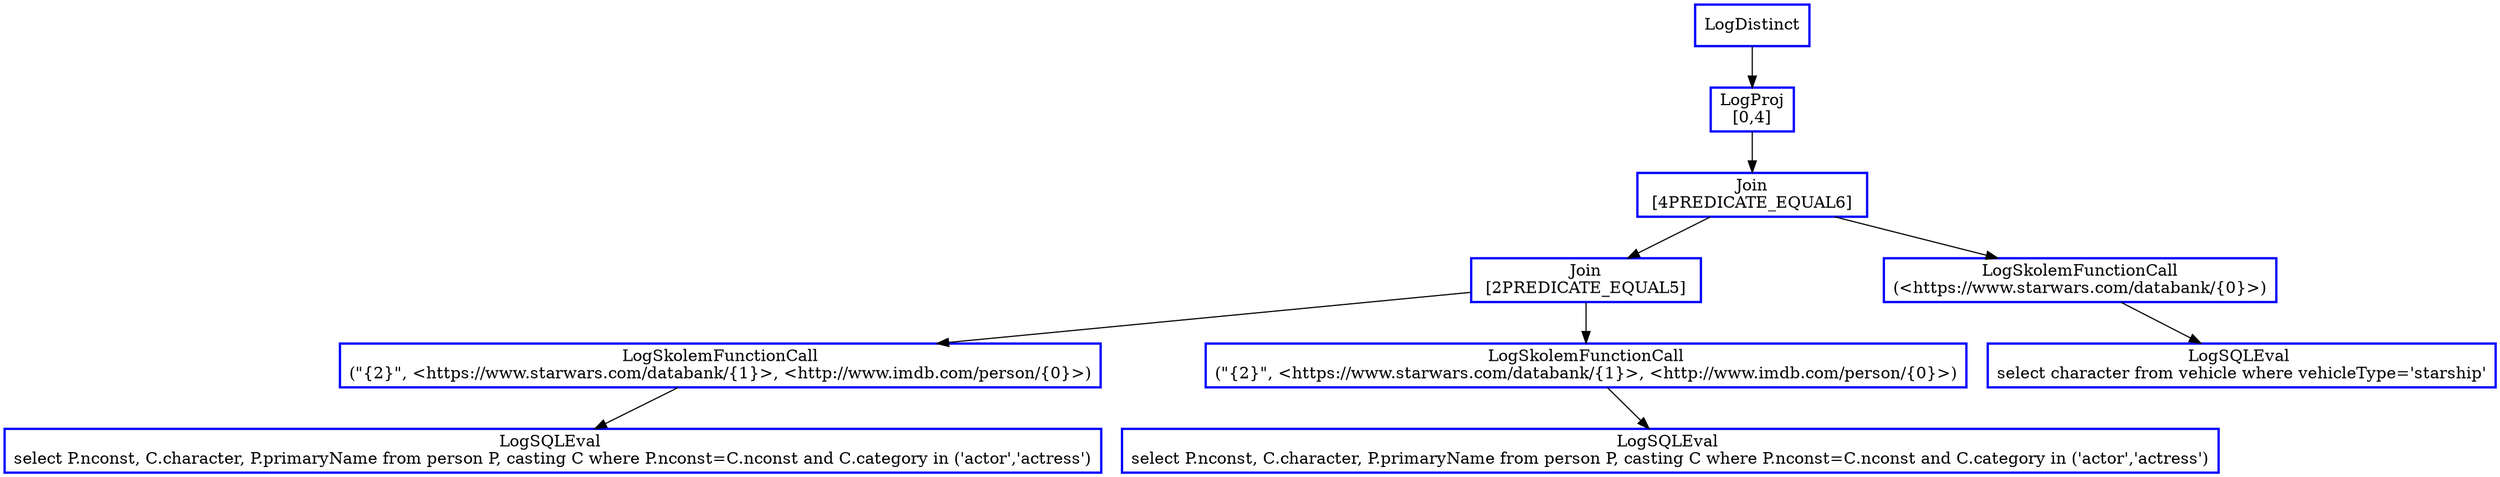 digraph  g{
node [shape=rectangle, color=black, fontcolor=black, style=bold]
0 [label="LogDistinct" , color = blue] ; 
1 [label="LogProj
[0,4]" , color = blue] ; 
0 -> 1 ; 
2 [label="Join\n [4PREDICATE_EQUAL6] ", color = blue] ; 
1 -> 2 ; 
3 [label="Join\n [2PREDICATE_EQUAL5] ", color = blue] ; 
2 -> 3 ; 
4 [label="LogSkolemFunctionCall
(\"{2}\", <https://www.starwars.com/databank/{1}>, <http://www.imdb.com/person/{0}>)" , color = blue] ; 
3 -> 4 ; 
5 [label="LogSQLEval 
select P.nconst, C.character, P.primaryName from person P, casting C where P.nconst=C.nconst and C.category in ('actor','actress')", color = blue] ; 
4 -> 5 ; 
6 [label="LogSkolemFunctionCall
(\"{2}\", <https://www.starwars.com/databank/{1}>, <http://www.imdb.com/person/{0}>)" , color = blue] ; 
3 -> 6 ; 
7 [label="LogSQLEval 
select P.nconst, C.character, P.primaryName from person P, casting C where P.nconst=C.nconst and C.category in ('actor','actress')", color = blue] ; 
6 -> 7 ; 
8 [label="LogSkolemFunctionCall
(<https://www.starwars.com/databank/{0}>)" , color = blue] ; 
2 -> 8 ; 
9 [label="LogSQLEval 
select character from vehicle where vehicleType='starship'", color = blue] ; 
8 -> 9 ; 
}

